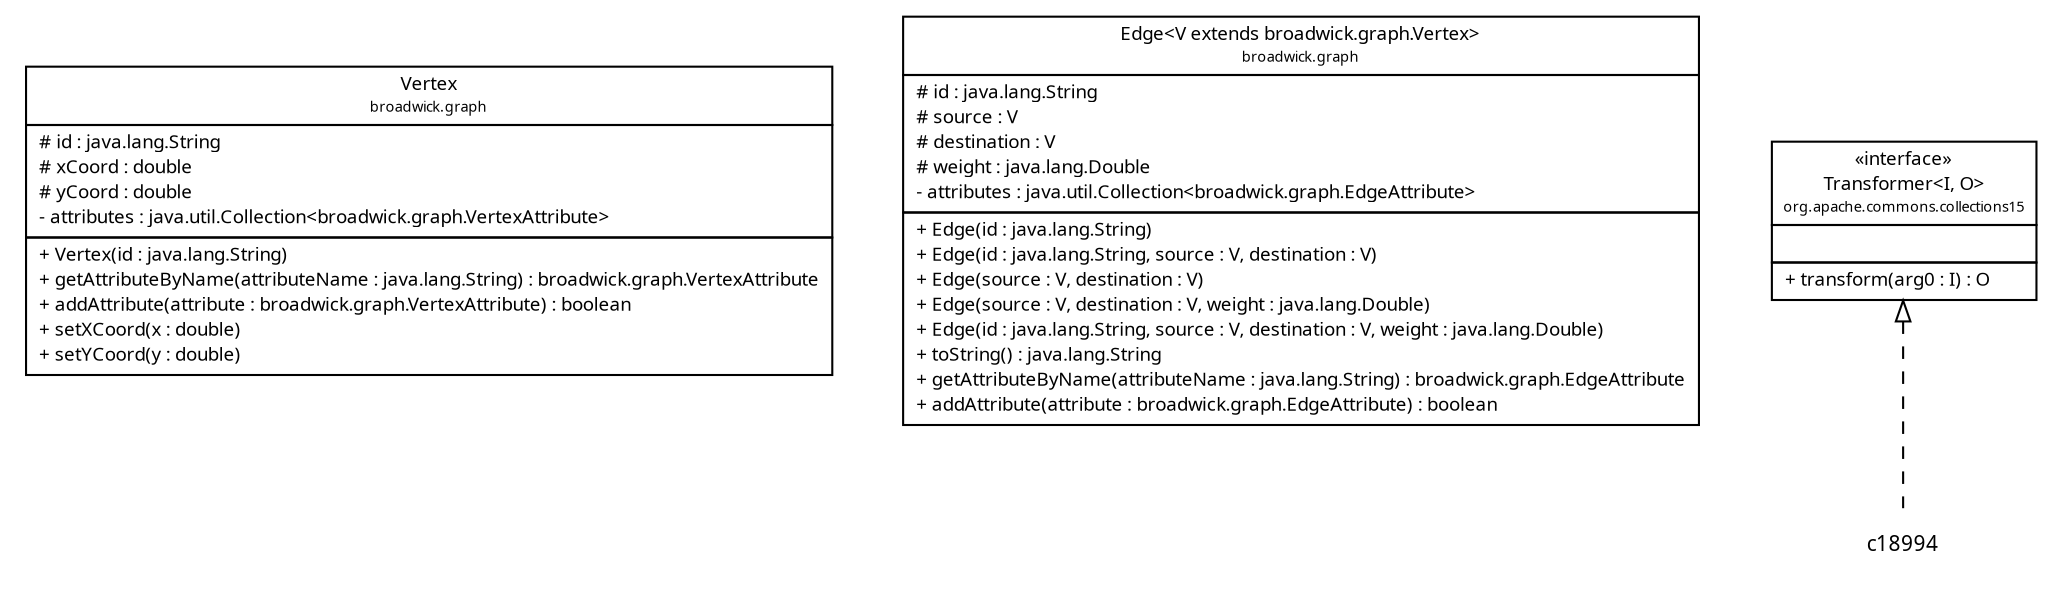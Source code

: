 #!/usr/local/bin/dot
#
# Class diagram 
# Generated by UMLGraph version R5_6 (http://www.umlgraph.org/)
#

digraph G {
	edge [fontname="Trebuchet MS",fontsize=10,labelfontname="Trebuchet MS",labelfontsize=10];
	node [fontname="Trebuchet MS",fontsize=10,shape=plaintext];
	nodesep=0.25;
	ranksep=0.5;
	// broadwick.graph.Vertex
	c18996 [label=<<table title="broadwick.graph.Vertex" border="0" cellborder="1" cellspacing="0" cellpadding="2" port="p" href="../Vertex.html">
		<tr><td><table border="0" cellspacing="0" cellpadding="1">
<tr><td align="center" balign="center"><font face="Trebuchet MS"> Vertex </font></td></tr>
<tr><td align="center" balign="center"><font face="Trebuchet MS" point-size="7.0"> broadwick.graph </font></td></tr>
		</table></td></tr>
		<tr><td><table border="0" cellspacing="0" cellpadding="1">
<tr><td align="left" balign="left"> # id : java.lang.String </td></tr>
<tr><td align="left" balign="left"> # xCoord : double </td></tr>
<tr><td align="left" balign="left"> # yCoord : double </td></tr>
<tr><td align="left" balign="left"> - attributes : java.util.Collection&lt;broadwick.graph.VertexAttribute&gt; </td></tr>
		</table></td></tr>
		<tr><td><table border="0" cellspacing="0" cellpadding="1">
<tr><td align="left" balign="left"> + Vertex(id : java.lang.String) </td></tr>
<tr><td align="left" balign="left"> + getAttributeByName(attributeName : java.lang.String) : broadwick.graph.VertexAttribute </td></tr>
<tr><td align="left" balign="left"> + addAttribute(attribute : broadwick.graph.VertexAttribute) : boolean </td></tr>
<tr><td align="left" balign="left"> + setXCoord(x : double) </td></tr>
<tr><td align="left" balign="left"> + setYCoord(y : double) </td></tr>
		</table></td></tr>
		</table>>, URL="../Vertex.html", fontname="Trebuchet MS", fontcolor="black", fontsize=9.0];
	// broadwick.graph.Edge<V extends broadwick.graph.Vertex>
	c19002 [label=<<table title="broadwick.graph.Edge" border="0" cellborder="1" cellspacing="0" cellpadding="2" port="p" href="../Edge.html">
		<tr><td><table border="0" cellspacing="0" cellpadding="1">
<tr><td align="center" balign="center"><font face="Trebuchet MS"> Edge&lt;V extends broadwick.graph.Vertex&gt; </font></td></tr>
<tr><td align="center" balign="center"><font face="Trebuchet MS" point-size="7.0"> broadwick.graph </font></td></tr>
		</table></td></tr>
		<tr><td><table border="0" cellspacing="0" cellpadding="1">
<tr><td align="left" balign="left"> # id : java.lang.String </td></tr>
<tr><td align="left" balign="left"> # source : V </td></tr>
<tr><td align="left" balign="left"> # destination : V </td></tr>
<tr><td align="left" balign="left"> # weight : java.lang.Double </td></tr>
<tr><td align="left" balign="left"> - attributes : java.util.Collection&lt;broadwick.graph.EdgeAttribute&gt; </td></tr>
		</table></td></tr>
		<tr><td><table border="0" cellspacing="0" cellpadding="1">
<tr><td align="left" balign="left"> + Edge(id : java.lang.String) </td></tr>
<tr><td align="left" balign="left"> + Edge(id : java.lang.String, source : V, destination : V) </td></tr>
<tr><td align="left" balign="left"> + Edge(source : V, destination : V) </td></tr>
<tr><td align="left" balign="left"> + Edge(source : V, destination : V, weight : java.lang.Double) </td></tr>
<tr><td align="left" balign="left"> + Edge(id : java.lang.String, source : V, destination : V, weight : java.lang.Double) </td></tr>
<tr><td align="left" balign="left"> + toString() : java.lang.String </td></tr>
<tr><td align="left" balign="left"> + getAttributeByName(attributeName : java.lang.String) : broadwick.graph.EdgeAttribute </td></tr>
<tr><td align="left" balign="left"> + addAttribute(attribute : broadwick.graph.EdgeAttribute) : boolean </td></tr>
		</table></td></tr>
		</table>>, URL="../Edge.html", fontname="Trebuchet MS", fontcolor="black", fontsize=9.0];
	//broadwick.graph.algorithms.ShortestPath<V extends broadwick.graph.Vertex, E extends broadwick.graph.Edge<V>>.EdgeWeightTransformer implements org.apache.commons.collections15.Transformer<I, O>
	c19088:p -> c18994:p [dir=back,arrowtail=empty,style=dashed];
	// org.apache.commons.collections15.Transformer<I, O>
	c19088 [label=<<table title="org.apache.commons.collections15.Transformer" border="0" cellborder="1" cellspacing="0" cellpadding="2" port="p" href="http://java.sun.com/j2se/1.4.2/docs/api/org/apache/commons/collections15/Transformer.html">
		<tr><td><table border="0" cellspacing="0" cellpadding="1">
<tr><td align="center" balign="center"> &#171;interface&#187; </td></tr>
<tr><td align="center" balign="center"><font face="Trebuchet MS"> Transformer&lt;I, O&gt; </font></td></tr>
<tr><td align="center" balign="center"><font face="Trebuchet MS" point-size="7.0"> org.apache.commons.collections15 </font></td></tr>
		</table></td></tr>
		<tr><td><table border="0" cellspacing="0" cellpadding="1">
<tr><td align="left" balign="left">  </td></tr>
		</table></td></tr>
		<tr><td><table border="0" cellspacing="0" cellpadding="1">
<tr><td align="left" balign="left"> + transform(arg0 : I) : O </td></tr>
		</table></td></tr>
		</table>>, URL="http://java.sun.com/j2se/1.4.2/docs/api/org/apache/commons/collections15/Transformer.html", fontname="Trebuchet MS", fontcolor="black", fontsize=9.0];
}


